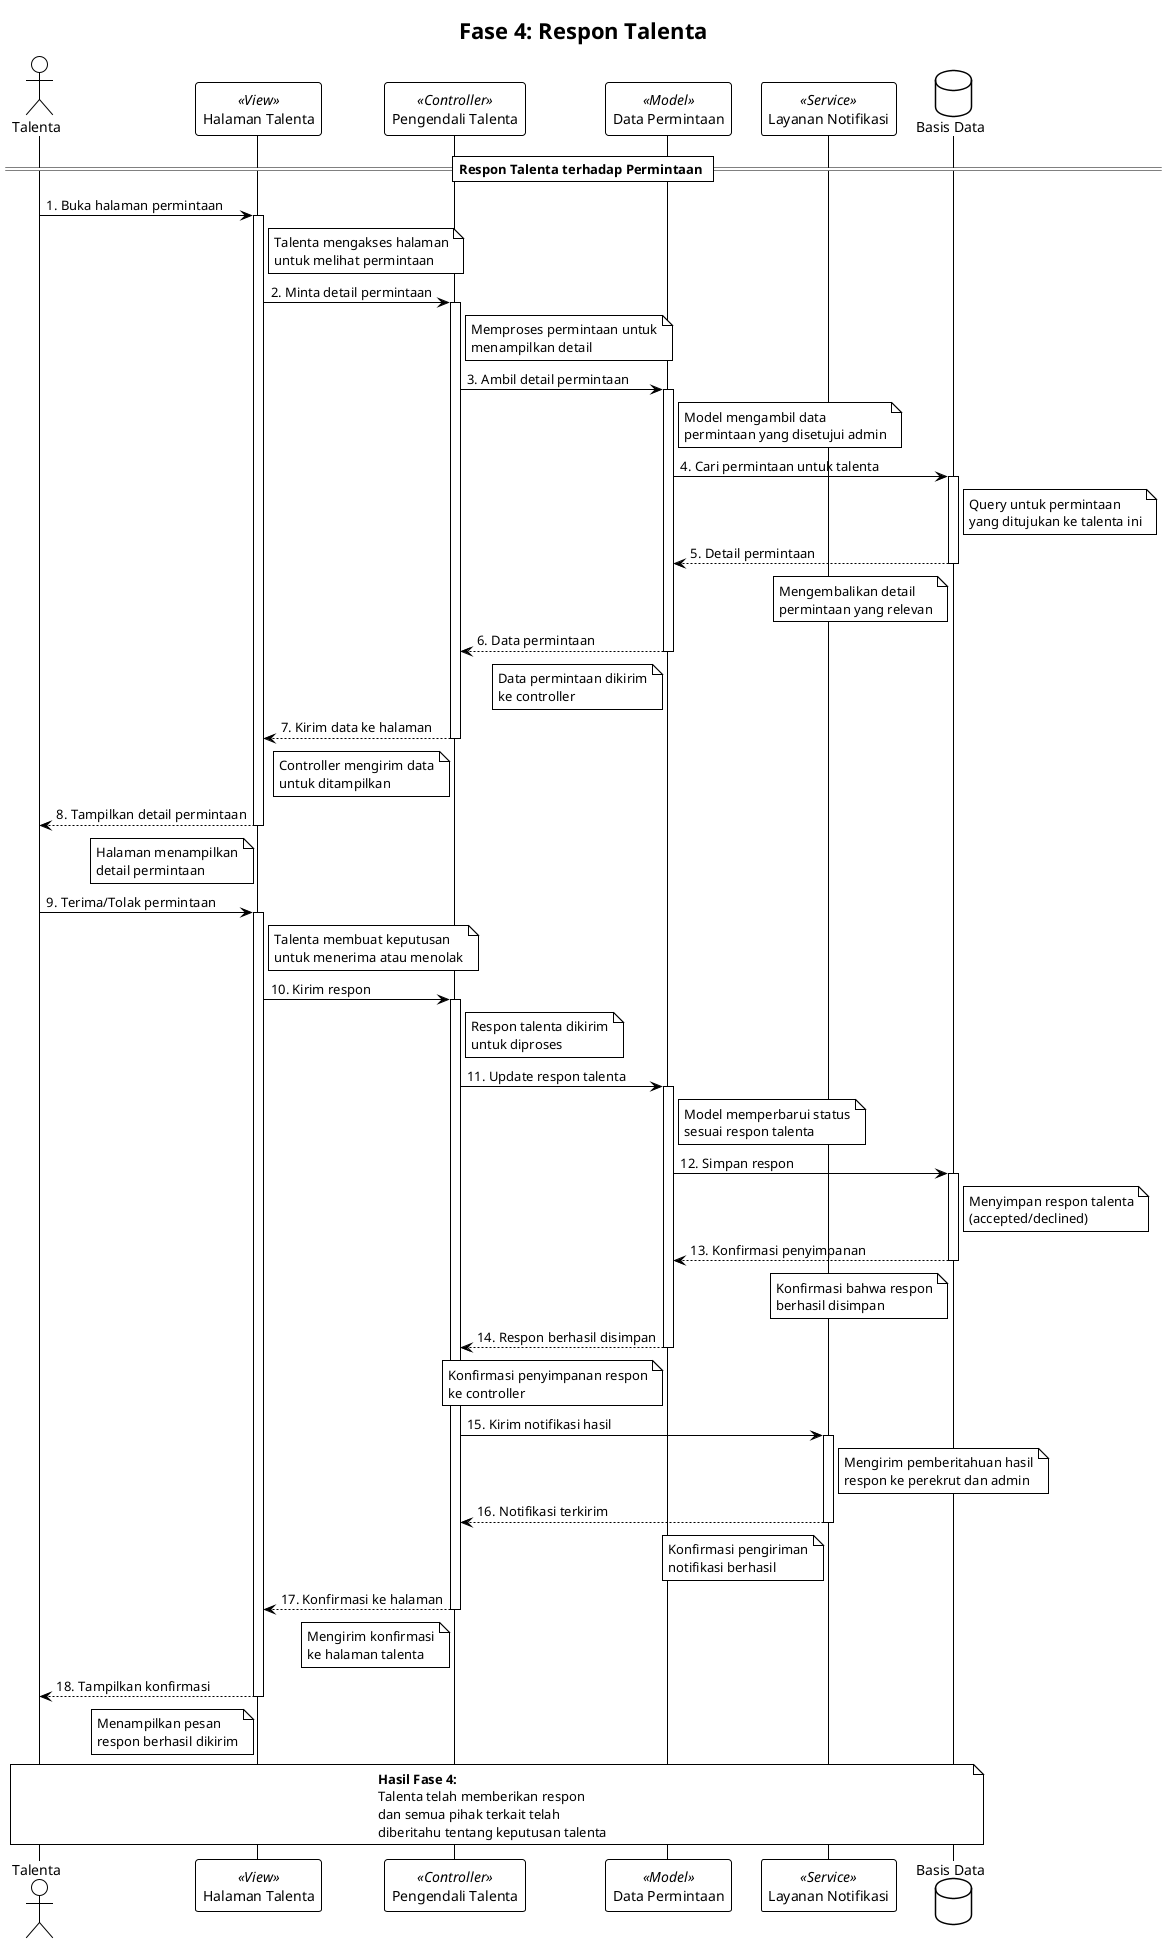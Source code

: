 @startuml Talent_Request_Phase4_Talent_Response
!theme plain
skinparam monochrome true
skinparam shadowing false

title Fase 4: Respon Talenta

actor "Talenta" as Talent

participant "Halaman Talenta" as TalentView << View >>
participant "Pengendali Talenta" as TalentController << Controller >>
participant "Data Permintaan" as RequestModel << Model >>
participant "Layanan Notifikasi" as NotificationService << Service >>

database "Basis Data" as Database

== Respon Talenta terhadap Permintaan ==
Talent -> TalentView: 1. Buka halaman permintaan
activate TalentView
note right of TalentView
  Talenta mengakses halaman
  untuk melihat permintaan
end note

TalentView -> TalentController: 2. Minta detail permintaan
activate TalentController
note right of TalentController
  Memproses permintaan untuk
  menampilkan detail
end note

TalentController -> RequestModel: 3. Ambil detail permintaan
activate RequestModel
note right of RequestModel
  Model mengambil data
  permintaan yang disetujui admin
end note

RequestModel -> Database: 4. Cari permintaan untuk talenta
activate Database
note right of Database
  Query untuk permintaan
  yang ditujukan ke talenta ini
end note

Database --> RequestModel: 5. Detail permintaan
deactivate Database
note left of Database
  Mengembalikan detail
  permintaan yang relevan
end note

RequestModel --> TalentController: 6. Data permintaan
deactivate RequestModel
note left of RequestModel
  Data permintaan dikirim
  ke controller
end note

TalentController --> TalentView: 7. Kirim data ke halaman
deactivate TalentController
note left of TalentController
  Controller mengirim data
  untuk ditampilkan
end note

TalentView --> Talent: 8. Tampilkan detail permintaan
deactivate TalentView
note left of TalentView
  Halaman menampilkan
  detail permintaan
end note

Talent -> TalentView: 9. Terima/Tolak permintaan
activate TalentView
note right of TalentView
  Talenta membuat keputusan
  untuk menerima atau menolak
end note

TalentView -> TalentController: 10. Kirim respon
activate TalentController
note right of TalentController
  Respon talenta dikirim
  untuk diproses
end note

TalentController -> RequestModel: 11. Update respon talenta
activate RequestModel
note right of RequestModel
  Model memperbarui status
  sesuai respon talenta
end note

RequestModel -> Database: 12. Simpan respon
activate Database
note right of Database
  Menyimpan respon talenta
  (accepted/declined)
end note

Database --> RequestModel: 13. Konfirmasi penyimpanan
deactivate Database
note left of Database
  Konfirmasi bahwa respon
  berhasil disimpan
end note

RequestModel --> TalentController: 14. Respon berhasil disimpan
deactivate RequestModel
note left of RequestModel
  Konfirmasi penyimpanan respon
  ke controller
end note

TalentController -> NotificationService: 15. Kirim notifikasi hasil
activate NotificationService
note right of NotificationService
  Mengirim pemberitahuan hasil
  respon ke perekrut dan admin
end note

NotificationService --> TalentController: 16. Notifikasi terkirim
deactivate NotificationService
note left of NotificationService
  Konfirmasi pengiriman
  notifikasi berhasil
end note

TalentController --> TalentView: 17. Konfirmasi ke halaman
deactivate TalentController
note left of TalentController
  Mengirim konfirmasi
  ke halaman talenta
end note

TalentView --> Talent: 18. Tampilkan konfirmasi
deactivate TalentView
note left of TalentView
  Menampilkan pesan
  respon berhasil dikirim
end note

note over Talent, Database
  **Hasil Fase 4:**
  Talenta telah memberikan respon
  dan semua pihak terkait telah
  diberitahu tentang keputusan talenta
end note

@enduml